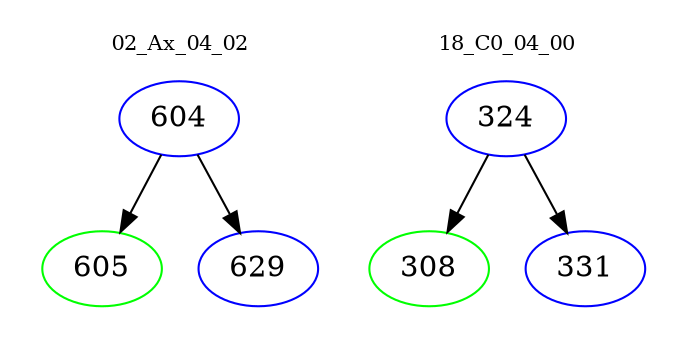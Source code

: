 digraph{
subgraph cluster_0 {
color = white
label = "02_Ax_04_02";
fontsize=10;
T0_604 [label="604", color="blue"]
T0_604 -> T0_605 [color="black"]
T0_605 [label="605", color="green"]
T0_604 -> T0_629 [color="black"]
T0_629 [label="629", color="blue"]
}
subgraph cluster_1 {
color = white
label = "18_C0_04_00";
fontsize=10;
T1_324 [label="324", color="blue"]
T1_324 -> T1_308 [color="black"]
T1_308 [label="308", color="green"]
T1_324 -> T1_331 [color="black"]
T1_331 [label="331", color="blue"]
}
}
